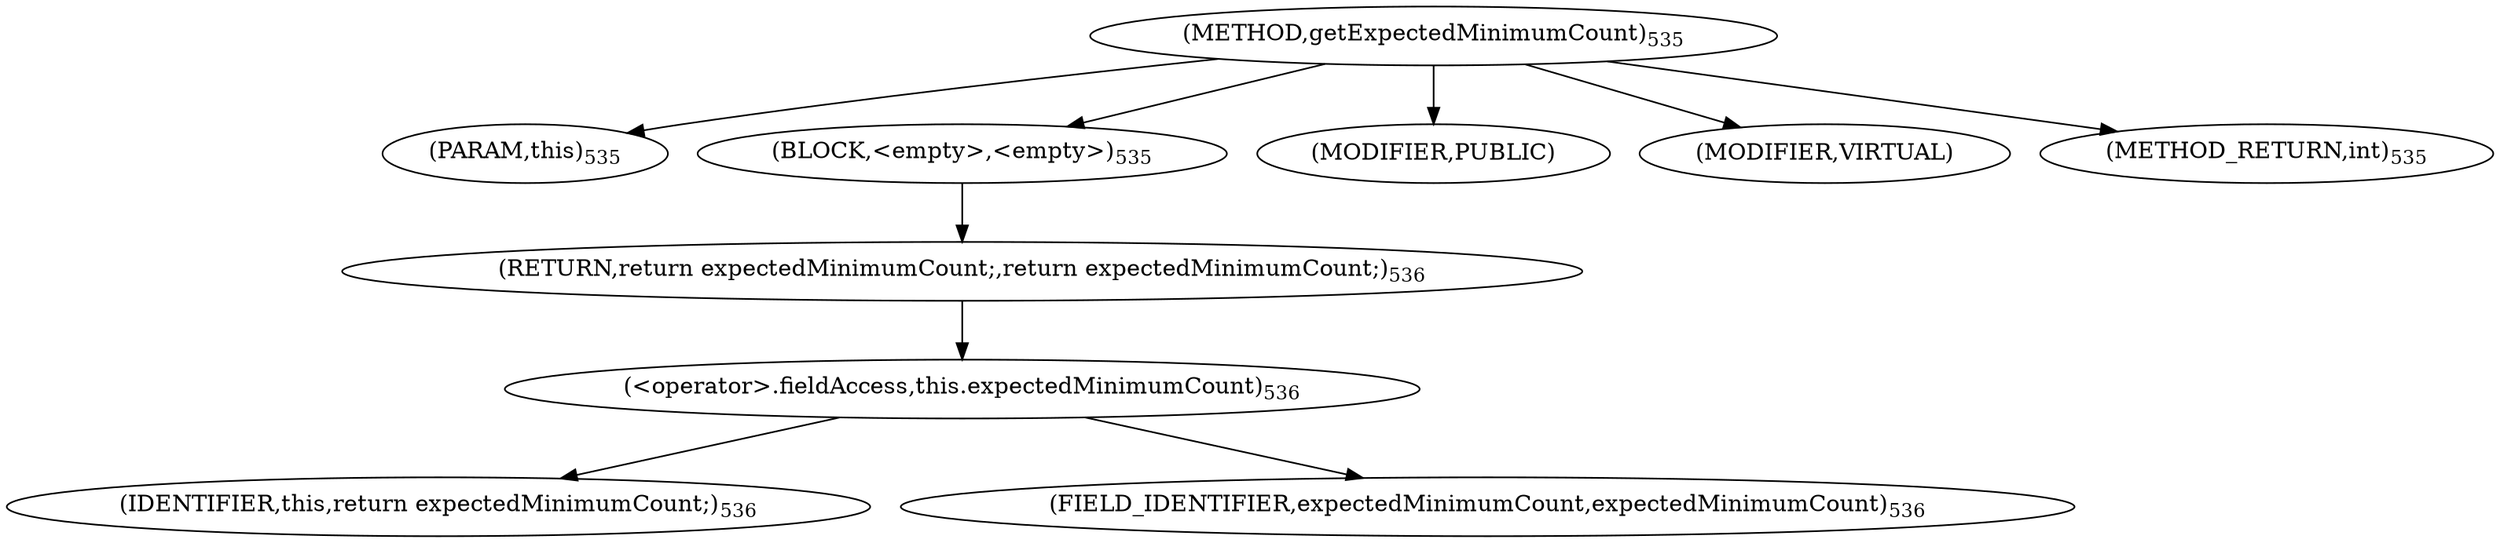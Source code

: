 digraph "getExpectedMinimumCount" {  
"1483" [label = <(METHOD,getExpectedMinimumCount)<SUB>535</SUB>> ]
"1484" [label = <(PARAM,this)<SUB>535</SUB>> ]
"1485" [label = <(BLOCK,&lt;empty&gt;,&lt;empty&gt;)<SUB>535</SUB>> ]
"1486" [label = <(RETURN,return expectedMinimumCount;,return expectedMinimumCount;)<SUB>536</SUB>> ]
"1487" [label = <(&lt;operator&gt;.fieldAccess,this.expectedMinimumCount)<SUB>536</SUB>> ]
"1488" [label = <(IDENTIFIER,this,return expectedMinimumCount;)<SUB>536</SUB>> ]
"1489" [label = <(FIELD_IDENTIFIER,expectedMinimumCount,expectedMinimumCount)<SUB>536</SUB>> ]
"1490" [label = <(MODIFIER,PUBLIC)> ]
"1491" [label = <(MODIFIER,VIRTUAL)> ]
"1492" [label = <(METHOD_RETURN,int)<SUB>535</SUB>> ]
  "1483" -> "1484" 
  "1483" -> "1485" 
  "1483" -> "1490" 
  "1483" -> "1491" 
  "1483" -> "1492" 
  "1485" -> "1486" 
  "1486" -> "1487" 
  "1487" -> "1488" 
  "1487" -> "1489" 
}
